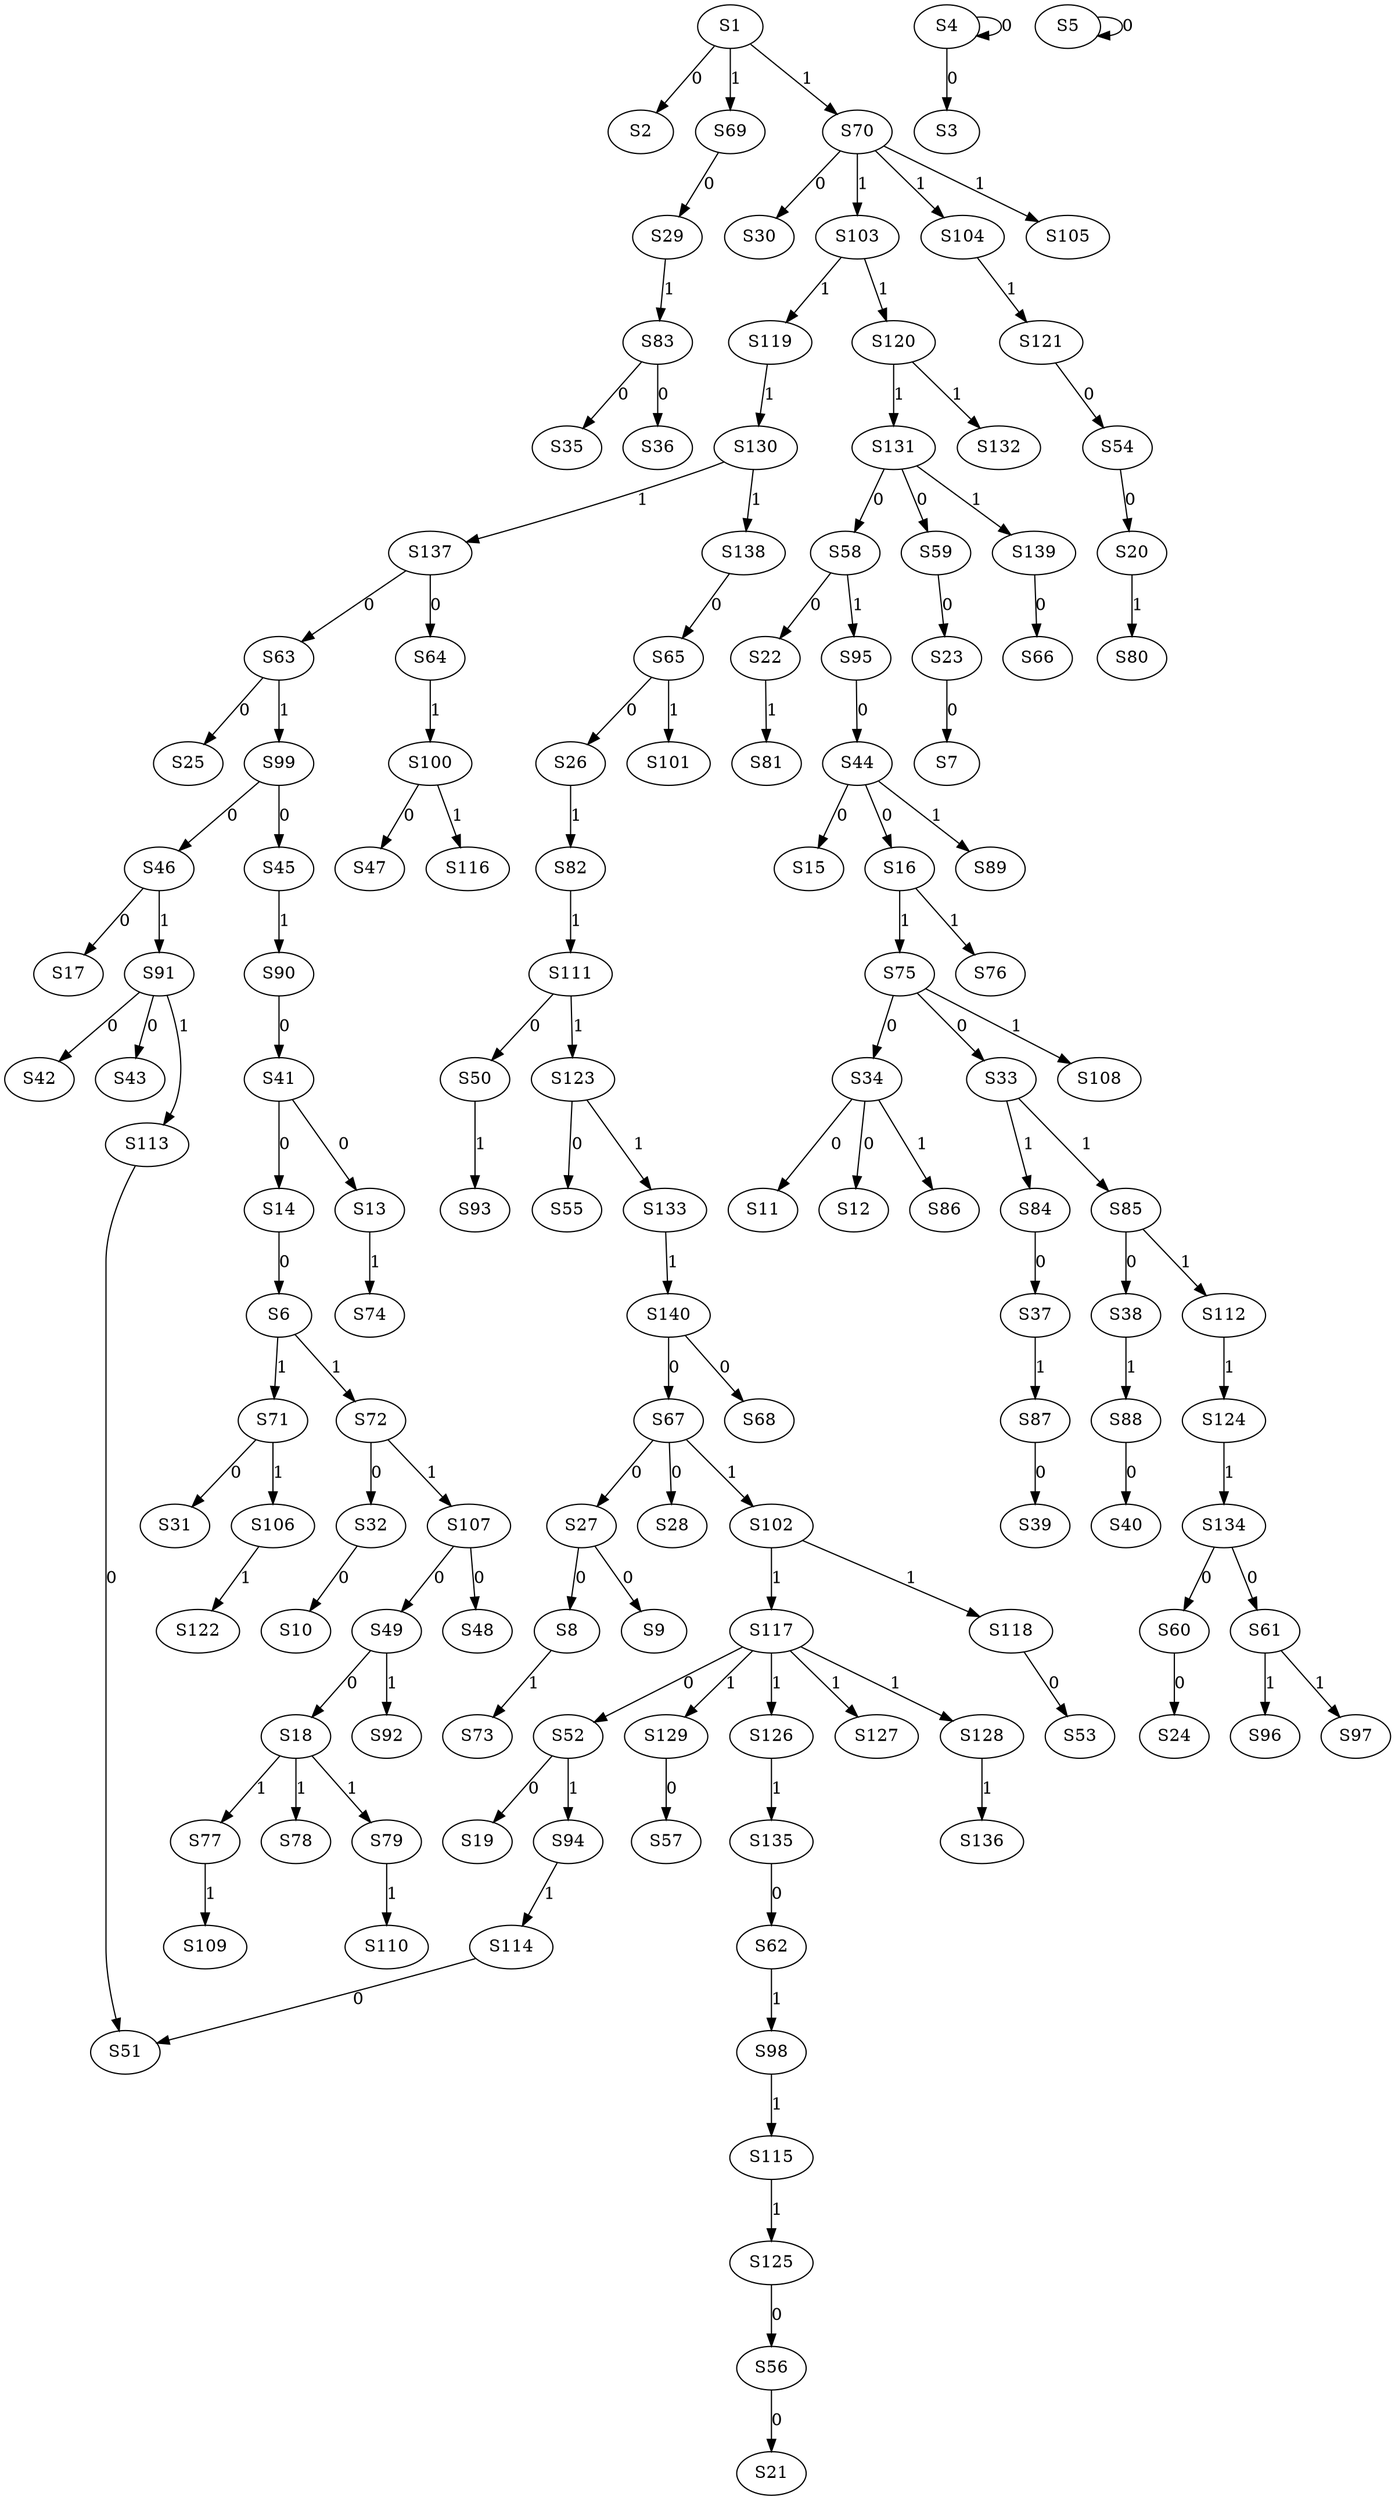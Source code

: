 strict digraph {
	S1 -> S2 [ label = 0 ];
	S4 -> S3 [ label = 0 ];
	S4 -> S4 [ label = 0 ];
	S5 -> S5 [ label = 0 ];
	S14 -> S6 [ label = 0 ];
	S23 -> S7 [ label = 0 ];
	S27 -> S8 [ label = 0 ];
	S27 -> S9 [ label = 0 ];
	S32 -> S10 [ label = 0 ];
	S34 -> S11 [ label = 0 ];
	S34 -> S12 [ label = 0 ];
	S41 -> S13 [ label = 0 ];
	S41 -> S14 [ label = 0 ];
	S44 -> S15 [ label = 0 ];
	S44 -> S16 [ label = 0 ];
	S46 -> S17 [ label = 0 ];
	S49 -> S18 [ label = 0 ];
	S52 -> S19 [ label = 0 ];
	S54 -> S20 [ label = 0 ];
	S56 -> S21 [ label = 0 ];
	S58 -> S22 [ label = 0 ];
	S59 -> S23 [ label = 0 ];
	S60 -> S24 [ label = 0 ];
	S63 -> S25 [ label = 0 ];
	S65 -> S26 [ label = 0 ];
	S67 -> S27 [ label = 0 ];
	S67 -> S28 [ label = 0 ];
	S69 -> S29 [ label = 0 ];
	S70 -> S30 [ label = 0 ];
	S71 -> S31 [ label = 0 ];
	S72 -> S32 [ label = 0 ];
	S75 -> S33 [ label = 0 ];
	S75 -> S34 [ label = 0 ];
	S83 -> S35 [ label = 0 ];
	S83 -> S36 [ label = 0 ];
	S84 -> S37 [ label = 0 ];
	S85 -> S38 [ label = 0 ];
	S87 -> S39 [ label = 0 ];
	S88 -> S40 [ label = 0 ];
	S90 -> S41 [ label = 0 ];
	S91 -> S42 [ label = 0 ];
	S91 -> S43 [ label = 0 ];
	S95 -> S44 [ label = 0 ];
	S99 -> S45 [ label = 0 ];
	S99 -> S46 [ label = 0 ];
	S100 -> S47 [ label = 0 ];
	S107 -> S48 [ label = 0 ];
	S107 -> S49 [ label = 0 ];
	S111 -> S50 [ label = 0 ];
	S113 -> S51 [ label = 0 ];
	S117 -> S52 [ label = 0 ];
	S118 -> S53 [ label = 0 ];
	S121 -> S54 [ label = 0 ];
	S123 -> S55 [ label = 0 ];
	S125 -> S56 [ label = 0 ];
	S129 -> S57 [ label = 0 ];
	S131 -> S58 [ label = 0 ];
	S131 -> S59 [ label = 0 ];
	S134 -> S60 [ label = 0 ];
	S134 -> S61 [ label = 0 ];
	S135 -> S62 [ label = 0 ];
	S137 -> S63 [ label = 0 ];
	S137 -> S64 [ label = 0 ];
	S138 -> S65 [ label = 0 ];
	S139 -> S66 [ label = 0 ];
	S140 -> S67 [ label = 0 ];
	S140 -> S68 [ label = 0 ];
	S1 -> S69 [ label = 1 ];
	S1 -> S70 [ label = 1 ];
	S6 -> S71 [ label = 1 ];
	S6 -> S72 [ label = 1 ];
	S8 -> S73 [ label = 1 ];
	S13 -> S74 [ label = 1 ];
	S16 -> S75 [ label = 1 ];
	S16 -> S76 [ label = 1 ];
	S18 -> S77 [ label = 1 ];
	S18 -> S78 [ label = 1 ];
	S18 -> S79 [ label = 1 ];
	S20 -> S80 [ label = 1 ];
	S22 -> S81 [ label = 1 ];
	S26 -> S82 [ label = 1 ];
	S29 -> S83 [ label = 1 ];
	S33 -> S84 [ label = 1 ];
	S33 -> S85 [ label = 1 ];
	S34 -> S86 [ label = 1 ];
	S37 -> S87 [ label = 1 ];
	S38 -> S88 [ label = 1 ];
	S44 -> S89 [ label = 1 ];
	S45 -> S90 [ label = 1 ];
	S46 -> S91 [ label = 1 ];
	S49 -> S92 [ label = 1 ];
	S50 -> S93 [ label = 1 ];
	S52 -> S94 [ label = 1 ];
	S58 -> S95 [ label = 1 ];
	S61 -> S96 [ label = 1 ];
	S61 -> S97 [ label = 1 ];
	S62 -> S98 [ label = 1 ];
	S63 -> S99 [ label = 1 ];
	S64 -> S100 [ label = 1 ];
	S65 -> S101 [ label = 1 ];
	S67 -> S102 [ label = 1 ];
	S70 -> S103 [ label = 1 ];
	S70 -> S104 [ label = 1 ];
	S70 -> S105 [ label = 1 ];
	S71 -> S106 [ label = 1 ];
	S72 -> S107 [ label = 1 ];
	S75 -> S108 [ label = 1 ];
	S77 -> S109 [ label = 1 ];
	S79 -> S110 [ label = 1 ];
	S82 -> S111 [ label = 1 ];
	S85 -> S112 [ label = 1 ];
	S91 -> S113 [ label = 1 ];
	S94 -> S114 [ label = 1 ];
	S98 -> S115 [ label = 1 ];
	S100 -> S116 [ label = 1 ];
	S102 -> S117 [ label = 1 ];
	S102 -> S118 [ label = 1 ];
	S103 -> S119 [ label = 1 ];
	S103 -> S120 [ label = 1 ];
	S104 -> S121 [ label = 1 ];
	S106 -> S122 [ label = 1 ];
	S111 -> S123 [ label = 1 ];
	S112 -> S124 [ label = 1 ];
	S115 -> S125 [ label = 1 ];
	S117 -> S126 [ label = 1 ];
	S117 -> S127 [ label = 1 ];
	S117 -> S128 [ label = 1 ];
	S117 -> S129 [ label = 1 ];
	S119 -> S130 [ label = 1 ];
	S120 -> S131 [ label = 1 ];
	S120 -> S132 [ label = 1 ];
	S123 -> S133 [ label = 1 ];
	S124 -> S134 [ label = 1 ];
	S126 -> S135 [ label = 1 ];
	S128 -> S136 [ label = 1 ];
	S130 -> S137 [ label = 1 ];
	S130 -> S138 [ label = 1 ];
	S131 -> S139 [ label = 1 ];
	S133 -> S140 [ label = 1 ];
	S114 -> S51 [ label = 0 ];
}